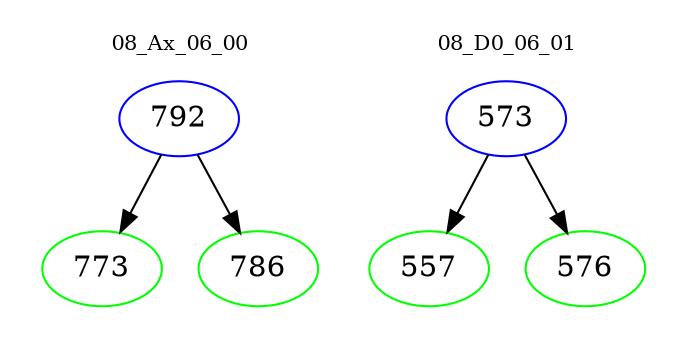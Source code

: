 digraph{
subgraph cluster_0 {
color = white
label = "08_Ax_06_00";
fontsize=10;
T0_792 [label="792", color="blue"]
T0_792 -> T0_773 [color="black"]
T0_773 [label="773", color="green"]
T0_792 -> T0_786 [color="black"]
T0_786 [label="786", color="green"]
}
subgraph cluster_1 {
color = white
label = "08_D0_06_01";
fontsize=10;
T1_573 [label="573", color="blue"]
T1_573 -> T1_557 [color="black"]
T1_557 [label="557", color="green"]
T1_573 -> T1_576 [color="black"]
T1_576 [label="576", color="green"]
}
}
